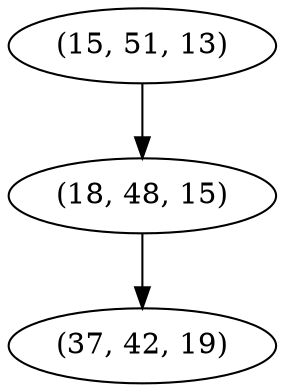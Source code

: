 digraph tree {
    "(15, 51, 13)";
    "(18, 48, 15)";
    "(37, 42, 19)";
    "(15, 51, 13)" -> "(18, 48, 15)";
    "(18, 48, 15)" -> "(37, 42, 19)";
}
